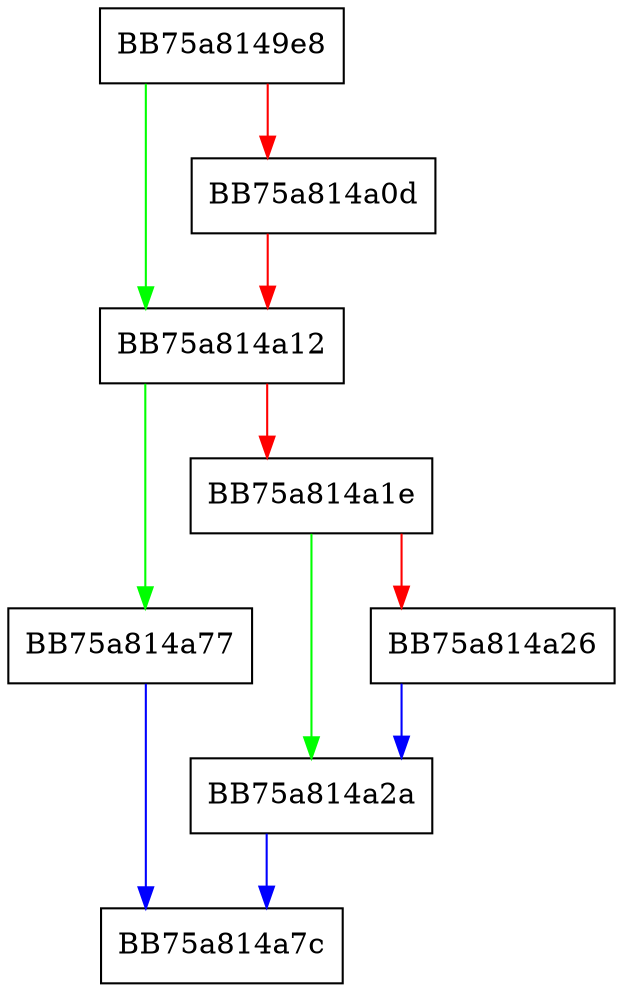 digraph InsertItemToMap {
  node [shape="box"];
  graph [splines=ortho];
  BB75a8149e8 -> BB75a814a12 [color="green"];
  BB75a8149e8 -> BB75a814a0d [color="red"];
  BB75a814a0d -> BB75a814a12 [color="red"];
  BB75a814a12 -> BB75a814a77 [color="green"];
  BB75a814a12 -> BB75a814a1e [color="red"];
  BB75a814a1e -> BB75a814a2a [color="green"];
  BB75a814a1e -> BB75a814a26 [color="red"];
  BB75a814a26 -> BB75a814a2a [color="blue"];
  BB75a814a2a -> BB75a814a7c [color="blue"];
  BB75a814a77 -> BB75a814a7c [color="blue"];
}